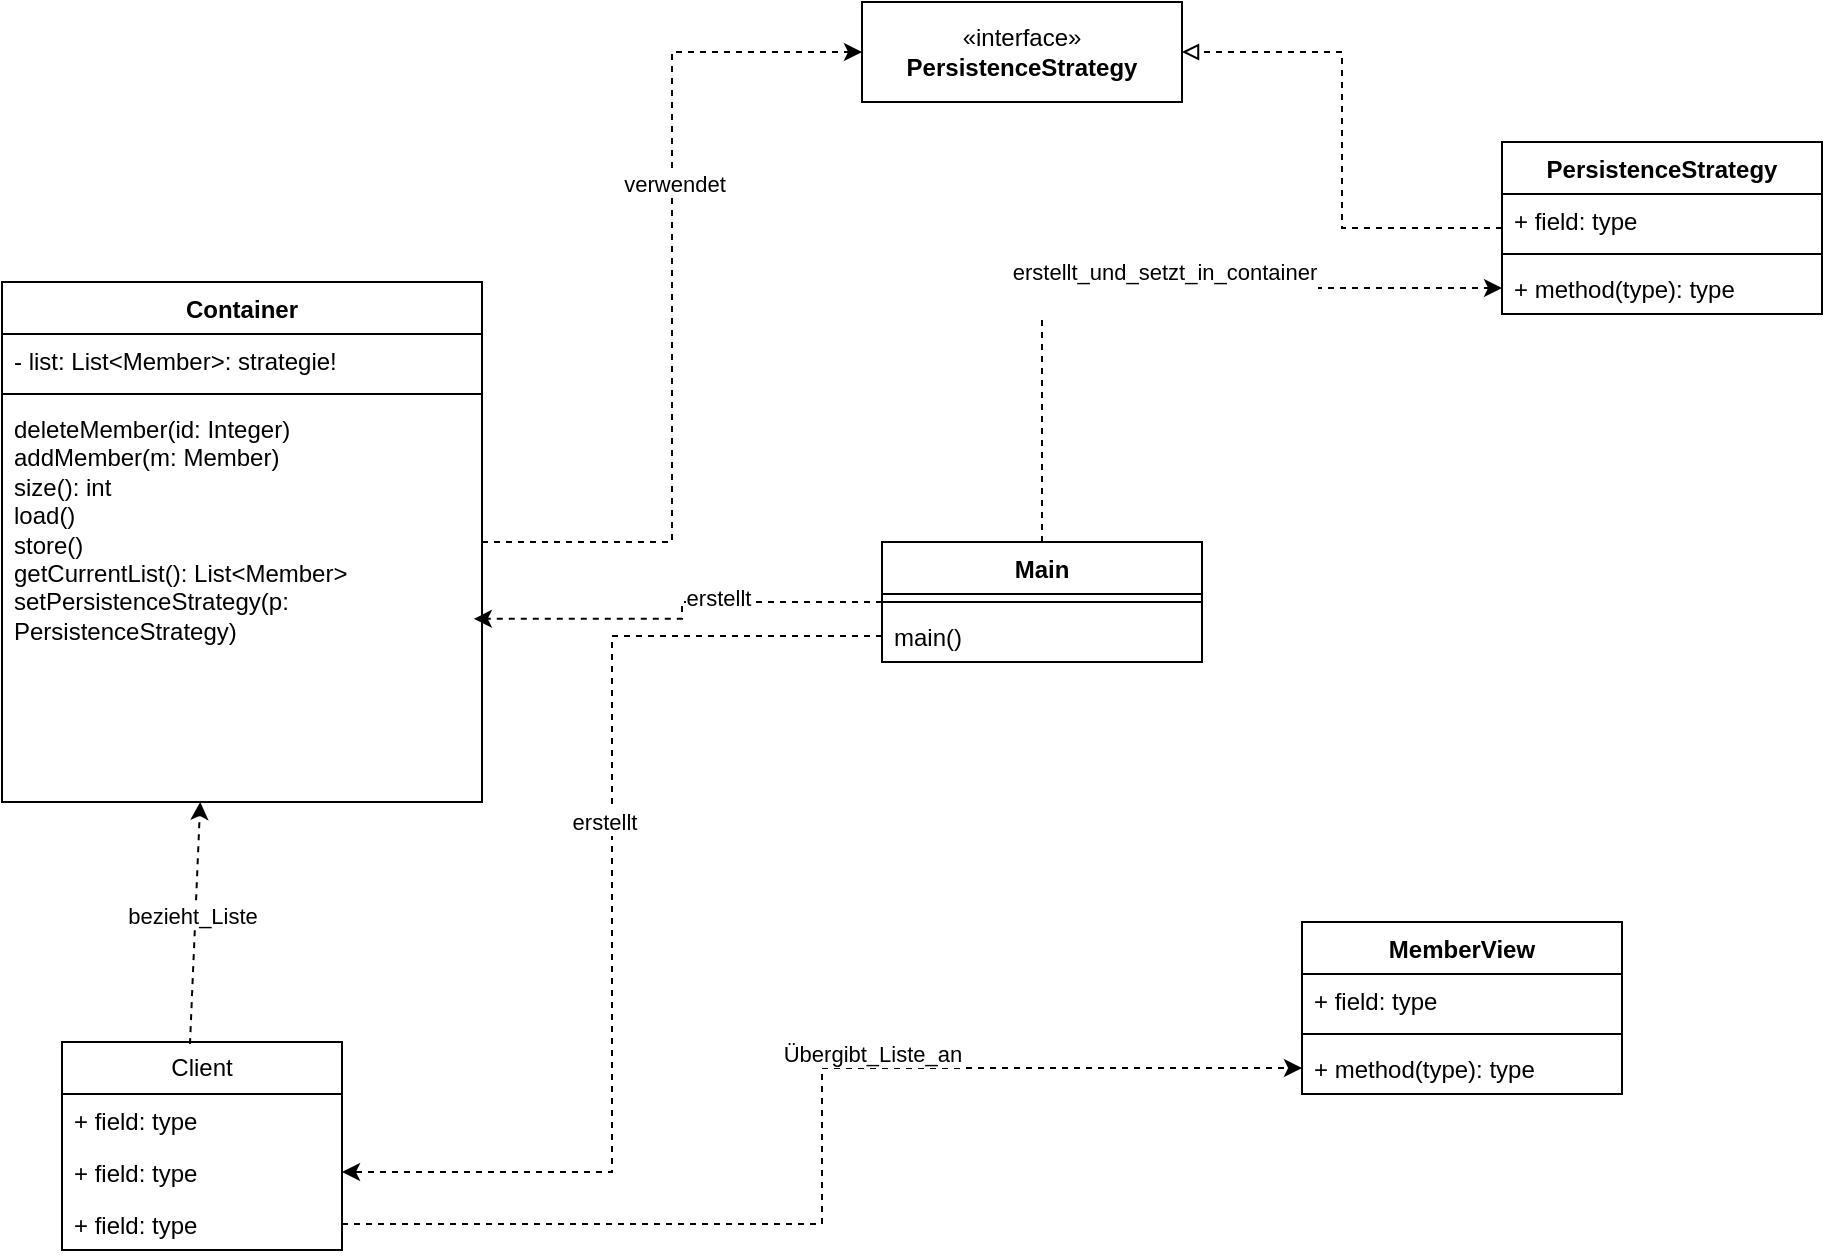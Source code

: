 <mxfile version="24.8.0">
  <diagram name="Seite-1" id="jX4-A04t9N_N9pl1YoZH">
    <mxGraphModel dx="1434" dy="833" grid="1" gridSize="10" guides="1" tooltips="1" connect="1" arrows="1" fold="1" page="1" pageScale="1" pageWidth="1654" pageHeight="1169" math="0" shadow="0">
      <root>
        <mxCell id="0" />
        <mxCell id="1" parent="0" />
        <mxCell id="WFaDmtK3y_DsBmv0uopz-24" style="edgeStyle=orthogonalEdgeStyle;rounded=0;orthogonalLoop=1;jettySize=auto;html=1;entryX=0;entryY=0.5;entryDx=0;entryDy=0;dashed=1;" parent="1" source="WFaDmtK3y_DsBmv0uopz-1" target="WFaDmtK3y_DsBmv0uopz-5" edge="1">
          <mxGeometry relative="1" as="geometry" />
        </mxCell>
        <mxCell id="zuIU-VZsqXn528r54zEt-7" value="verwendet" style="edgeLabel;html=1;align=center;verticalAlign=middle;resizable=0;points=[];" vertex="1" connectable="0" parent="WFaDmtK3y_DsBmv0uopz-24">
          <mxGeometry x="0.26" y="-1" relative="1" as="geometry">
            <mxPoint as="offset" />
          </mxGeometry>
        </mxCell>
        <mxCell id="WFaDmtK3y_DsBmv0uopz-1" value="Container" style="swimlane;fontStyle=1;align=center;verticalAlign=top;childLayout=stackLayout;horizontal=1;startSize=26;horizontalStack=0;resizeParent=1;resizeParentMax=0;resizeLast=0;collapsible=1;marginBottom=0;whiteSpace=wrap;html=1;" parent="1" vertex="1">
          <mxGeometry x="440" y="300" width="240" height="260" as="geometry" />
        </mxCell>
        <mxCell id="WFaDmtK3y_DsBmv0uopz-2" value="- list: List&amp;lt;Member&amp;gt;: strategie!" style="text;strokeColor=none;fillColor=none;align=left;verticalAlign=top;spacingLeft=4;spacingRight=4;overflow=hidden;rotatable=0;points=[[0,0.5],[1,0.5]];portConstraint=eastwest;whiteSpace=wrap;html=1;" parent="WFaDmtK3y_DsBmv0uopz-1" vertex="1">
          <mxGeometry y="26" width="240" height="26" as="geometry" />
        </mxCell>
        <mxCell id="WFaDmtK3y_DsBmv0uopz-3" value="" style="line;strokeWidth=1;fillColor=none;align=left;verticalAlign=middle;spacingTop=-1;spacingLeft=3;spacingRight=3;rotatable=0;labelPosition=right;points=[];portConstraint=eastwest;strokeColor=inherit;" parent="WFaDmtK3y_DsBmv0uopz-1" vertex="1">
          <mxGeometry y="52" width="240" height="8" as="geometry" />
        </mxCell>
        <mxCell id="WFaDmtK3y_DsBmv0uopz-4" value="deleteMember(id: Integer)&lt;div&gt;addMember(m: Member)&lt;/div&gt;&lt;div&gt;size(): int&lt;/div&gt;&lt;div&gt;load()&lt;/div&gt;&lt;div&gt;store()&lt;/div&gt;&lt;div&gt;getCurrentList(): List&amp;lt;Member&amp;gt;&lt;/div&gt;&lt;div&gt;setPersistenceStrategy(p: PersistenceStrategy)&lt;/div&gt;" style="text;strokeColor=none;fillColor=none;align=left;verticalAlign=top;spacingLeft=4;spacingRight=4;overflow=hidden;rotatable=0;points=[[0,0.5],[1,0.5]];portConstraint=eastwest;whiteSpace=wrap;html=1;" parent="WFaDmtK3y_DsBmv0uopz-1" vertex="1">
          <mxGeometry y="60" width="240" height="200" as="geometry" />
        </mxCell>
        <mxCell id="WFaDmtK3y_DsBmv0uopz-5" value="«interface»&lt;br&gt;&lt;b&gt;PersistenceStrategy&lt;/b&gt;" style="html=1;whiteSpace=wrap;" parent="1" vertex="1">
          <mxGeometry x="870" y="160" width="160" height="50" as="geometry" />
        </mxCell>
        <mxCell id="WFaDmtK3y_DsBmv0uopz-22" style="edgeStyle=orthogonalEdgeStyle;rounded=0;orthogonalLoop=1;jettySize=auto;html=1;entryX=0;entryY=0.5;entryDx=0;entryDy=0;dashed=1;" parent="1" source="WFaDmtK3y_DsBmv0uopz-6" target="WFaDmtK3y_DsBmv0uopz-13" edge="1">
          <mxGeometry relative="1" as="geometry" />
        </mxCell>
        <mxCell id="zuIU-VZsqXn528r54zEt-6" value="erstellt_und_setzt_in_container&lt;div&gt;&lt;br&gt;&lt;/div&gt;" style="edgeLabel;html=1;align=center;verticalAlign=middle;resizable=0;points=[];" vertex="1" connectable="0" parent="WFaDmtK3y_DsBmv0uopz-22">
          <mxGeometry x="0.053" y="1" relative="1" as="geometry">
            <mxPoint as="offset" />
          </mxGeometry>
        </mxCell>
        <mxCell id="WFaDmtK3y_DsBmv0uopz-6" value="Main" style="swimlane;fontStyle=1;align=center;verticalAlign=top;childLayout=stackLayout;horizontal=1;startSize=26;horizontalStack=0;resizeParent=1;resizeParentMax=0;resizeLast=0;collapsible=1;marginBottom=0;whiteSpace=wrap;html=1;" parent="1" vertex="1">
          <mxGeometry x="880" y="430" width="160" height="60" as="geometry" />
        </mxCell>
        <mxCell id="WFaDmtK3y_DsBmv0uopz-8" value="" style="line;strokeWidth=1;fillColor=none;align=left;verticalAlign=middle;spacingTop=-1;spacingLeft=3;spacingRight=3;rotatable=0;labelPosition=right;points=[];portConstraint=eastwest;strokeColor=inherit;" parent="WFaDmtK3y_DsBmv0uopz-6" vertex="1">
          <mxGeometry y="26" width="160" height="8" as="geometry" />
        </mxCell>
        <mxCell id="WFaDmtK3y_DsBmv0uopz-9" value="main()" style="text;strokeColor=none;fillColor=none;align=left;verticalAlign=top;spacingLeft=4;spacingRight=4;overflow=hidden;rotatable=0;points=[[0,0.5],[1,0.5]];portConstraint=eastwest;whiteSpace=wrap;html=1;" parent="WFaDmtK3y_DsBmv0uopz-6" vertex="1">
          <mxGeometry y="34" width="160" height="26" as="geometry" />
        </mxCell>
        <mxCell id="WFaDmtK3y_DsBmv0uopz-23" style="edgeStyle=orthogonalEdgeStyle;rounded=0;orthogonalLoop=1;jettySize=auto;html=1;entryX=1;entryY=0.5;entryDx=0;entryDy=0;dashed=1;endArrow=block;endFill=0;" parent="1" source="WFaDmtK3y_DsBmv0uopz-10" target="WFaDmtK3y_DsBmv0uopz-5" edge="1">
          <mxGeometry relative="1" as="geometry" />
        </mxCell>
        <mxCell id="WFaDmtK3y_DsBmv0uopz-10" value="PersistenceStrategy" style="swimlane;fontStyle=1;align=center;verticalAlign=top;childLayout=stackLayout;horizontal=1;startSize=26;horizontalStack=0;resizeParent=1;resizeParentMax=0;resizeLast=0;collapsible=1;marginBottom=0;whiteSpace=wrap;html=1;" parent="1" vertex="1">
          <mxGeometry x="1190" y="230" width="160" height="86" as="geometry" />
        </mxCell>
        <mxCell id="WFaDmtK3y_DsBmv0uopz-11" value="+ field: type" style="text;strokeColor=none;fillColor=none;align=left;verticalAlign=top;spacingLeft=4;spacingRight=4;overflow=hidden;rotatable=0;points=[[0,0.5],[1,0.5]];portConstraint=eastwest;whiteSpace=wrap;html=1;" parent="WFaDmtK3y_DsBmv0uopz-10" vertex="1">
          <mxGeometry y="26" width="160" height="26" as="geometry" />
        </mxCell>
        <mxCell id="WFaDmtK3y_DsBmv0uopz-12" value="" style="line;strokeWidth=1;fillColor=none;align=left;verticalAlign=middle;spacingTop=-1;spacingLeft=3;spacingRight=3;rotatable=0;labelPosition=right;points=[];portConstraint=eastwest;strokeColor=inherit;" parent="WFaDmtK3y_DsBmv0uopz-10" vertex="1">
          <mxGeometry y="52" width="160" height="8" as="geometry" />
        </mxCell>
        <mxCell id="WFaDmtK3y_DsBmv0uopz-13" value="+ method(type): type" style="text;strokeColor=none;fillColor=none;align=left;verticalAlign=top;spacingLeft=4;spacingRight=4;overflow=hidden;rotatable=0;points=[[0,0.5],[1,0.5]];portConstraint=eastwest;whiteSpace=wrap;html=1;" parent="WFaDmtK3y_DsBmv0uopz-10" vertex="1">
          <mxGeometry y="60" width="160" height="26" as="geometry" />
        </mxCell>
        <mxCell id="WFaDmtK3y_DsBmv0uopz-14" value="Client" style="swimlane;fontStyle=0;childLayout=stackLayout;horizontal=1;startSize=26;fillColor=none;horizontalStack=0;resizeParent=1;resizeParentMax=0;resizeLast=0;collapsible=1;marginBottom=0;whiteSpace=wrap;html=1;" parent="1" vertex="1">
          <mxGeometry x="470" y="680" width="140" height="104" as="geometry" />
        </mxCell>
        <mxCell id="WFaDmtK3y_DsBmv0uopz-15" value="+ field: type" style="text;strokeColor=none;fillColor=none;align=left;verticalAlign=top;spacingLeft=4;spacingRight=4;overflow=hidden;rotatable=0;points=[[0,0.5],[1,0.5]];portConstraint=eastwest;whiteSpace=wrap;html=1;" parent="WFaDmtK3y_DsBmv0uopz-14" vertex="1">
          <mxGeometry y="26" width="140" height="26" as="geometry" />
        </mxCell>
        <mxCell id="WFaDmtK3y_DsBmv0uopz-16" value="+ field: type" style="text;strokeColor=none;fillColor=none;align=left;verticalAlign=top;spacingLeft=4;spacingRight=4;overflow=hidden;rotatable=0;points=[[0,0.5],[1,0.5]];portConstraint=eastwest;whiteSpace=wrap;html=1;" parent="WFaDmtK3y_DsBmv0uopz-14" vertex="1">
          <mxGeometry y="52" width="140" height="26" as="geometry" />
        </mxCell>
        <mxCell id="WFaDmtK3y_DsBmv0uopz-17" value="+ field: type" style="text;strokeColor=none;fillColor=none;align=left;verticalAlign=top;spacingLeft=4;spacingRight=4;overflow=hidden;rotatable=0;points=[[0,0.5],[1,0.5]];portConstraint=eastwest;whiteSpace=wrap;html=1;" parent="WFaDmtK3y_DsBmv0uopz-14" vertex="1">
          <mxGeometry y="78" width="140" height="26" as="geometry" />
        </mxCell>
        <mxCell id="WFaDmtK3y_DsBmv0uopz-18" value="MemberView" style="swimlane;fontStyle=1;align=center;verticalAlign=top;childLayout=stackLayout;horizontal=1;startSize=26;horizontalStack=0;resizeParent=1;resizeParentMax=0;resizeLast=0;collapsible=1;marginBottom=0;whiteSpace=wrap;html=1;" parent="1" vertex="1">
          <mxGeometry x="1090" y="620" width="160" height="86" as="geometry" />
        </mxCell>
        <mxCell id="WFaDmtK3y_DsBmv0uopz-19" value="+ field: type" style="text;strokeColor=none;fillColor=none;align=left;verticalAlign=top;spacingLeft=4;spacingRight=4;overflow=hidden;rotatable=0;points=[[0,0.5],[1,0.5]];portConstraint=eastwest;whiteSpace=wrap;html=1;" parent="WFaDmtK3y_DsBmv0uopz-18" vertex="1">
          <mxGeometry y="26" width="160" height="26" as="geometry" />
        </mxCell>
        <mxCell id="WFaDmtK3y_DsBmv0uopz-20" value="" style="line;strokeWidth=1;fillColor=none;align=left;verticalAlign=middle;spacingTop=-1;spacingLeft=3;spacingRight=3;rotatable=0;labelPosition=right;points=[];portConstraint=eastwest;strokeColor=inherit;" parent="WFaDmtK3y_DsBmv0uopz-18" vertex="1">
          <mxGeometry y="52" width="160" height="8" as="geometry" />
        </mxCell>
        <mxCell id="WFaDmtK3y_DsBmv0uopz-21" value="+ method(type): type" style="text;strokeColor=none;fillColor=none;align=left;verticalAlign=top;spacingLeft=4;spacingRight=4;overflow=hidden;rotatable=0;points=[[0,0.5],[1,0.5]];portConstraint=eastwest;whiteSpace=wrap;html=1;" parent="WFaDmtK3y_DsBmv0uopz-18" vertex="1">
          <mxGeometry y="60" width="160" height="26" as="geometry" />
        </mxCell>
        <mxCell id="WFaDmtK3y_DsBmv0uopz-25" style="edgeStyle=orthogonalEdgeStyle;rounded=0;orthogonalLoop=1;jettySize=auto;html=1;entryX=0.983;entryY=0.542;entryDx=0;entryDy=0;entryPerimeter=0;dashed=1;" parent="1" source="WFaDmtK3y_DsBmv0uopz-6" target="WFaDmtK3y_DsBmv0uopz-4" edge="1">
          <mxGeometry relative="1" as="geometry" />
        </mxCell>
        <mxCell id="zuIU-VZsqXn528r54zEt-8" value="erstellt" style="edgeLabel;html=1;align=center;verticalAlign=middle;resizable=0;points=[];" vertex="1" connectable="0" parent="WFaDmtK3y_DsBmv0uopz-25">
          <mxGeometry x="-0.228" y="-2" relative="1" as="geometry">
            <mxPoint as="offset" />
          </mxGeometry>
        </mxCell>
        <mxCell id="WFaDmtK3y_DsBmv0uopz-27" style="edgeStyle=orthogonalEdgeStyle;rounded=0;orthogonalLoop=1;jettySize=auto;html=1;entryX=1;entryY=0.5;entryDx=0;entryDy=0;dashed=1;" parent="1" source="WFaDmtK3y_DsBmv0uopz-9" target="WFaDmtK3y_DsBmv0uopz-16" edge="1">
          <mxGeometry relative="1" as="geometry" />
        </mxCell>
        <mxCell id="zuIU-VZsqXn528r54zEt-5" value="erstellt" style="edgeLabel;html=1;align=center;verticalAlign=middle;resizable=0;points=[];" vertex="1" connectable="0" parent="WFaDmtK3y_DsBmv0uopz-27">
          <mxGeometry x="-0.152" y="-4" relative="1" as="geometry">
            <mxPoint as="offset" />
          </mxGeometry>
        </mxCell>
        <mxCell id="WFaDmtK3y_DsBmv0uopz-28" style="edgeStyle=orthogonalEdgeStyle;rounded=0;orthogonalLoop=1;jettySize=auto;html=1;entryX=0;entryY=0.5;entryDx=0;entryDy=0;dashed=1;" parent="1" source="WFaDmtK3y_DsBmv0uopz-17" target="WFaDmtK3y_DsBmv0uopz-21" edge="1">
          <mxGeometry relative="1" as="geometry" />
        </mxCell>
        <mxCell id="zuIU-VZsqXn528r54zEt-4" value="Übergibt_Liste_an" style="edgeLabel;html=1;align=center;verticalAlign=middle;resizable=0;points=[];" vertex="1" connectable="0" parent="WFaDmtK3y_DsBmv0uopz-28">
          <mxGeometry x="0.229" y="7" relative="1" as="geometry">
            <mxPoint as="offset" />
          </mxGeometry>
        </mxCell>
        <mxCell id="zuIU-VZsqXn528r54zEt-1" value="" style="endArrow=classic;html=1;rounded=0;exitX=0.457;exitY=0.01;exitDx=0;exitDy=0;exitPerimeter=0;entryX=0.413;entryY=1;entryDx=0;entryDy=0;entryPerimeter=0;dashed=1;" edge="1" parent="1" source="WFaDmtK3y_DsBmv0uopz-14" target="WFaDmtK3y_DsBmv0uopz-4">
          <mxGeometry width="50" height="50" relative="1" as="geometry">
            <mxPoint x="700" y="450" as="sourcePoint" />
            <mxPoint x="750" y="400" as="targetPoint" />
          </mxGeometry>
        </mxCell>
        <mxCell id="zuIU-VZsqXn528r54zEt-3" value="bezieht_Liste" style="edgeLabel;html=1;align=center;verticalAlign=middle;resizable=0;points=[];" vertex="1" connectable="0" parent="zuIU-VZsqXn528r54zEt-1">
          <mxGeometry x="0.057" y="2" relative="1" as="geometry">
            <mxPoint as="offset" />
          </mxGeometry>
        </mxCell>
      </root>
    </mxGraphModel>
  </diagram>
</mxfile>
